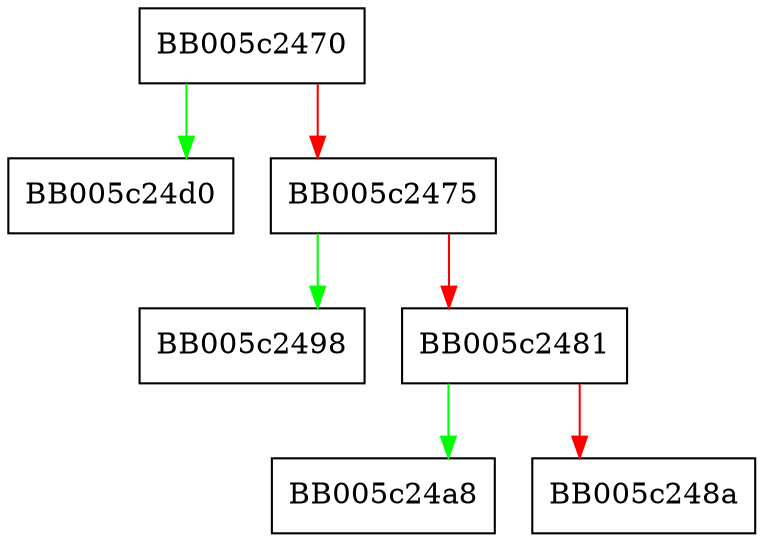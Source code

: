 digraph EVP_MD_is_a {
  node [shape="box"];
  graph [splines=ortho];
  BB005c2470 -> BB005c24d0 [color="green"];
  BB005c2470 -> BB005c2475 [color="red"];
  BB005c2475 -> BB005c2498 [color="green"];
  BB005c2475 -> BB005c2481 [color="red"];
  BB005c2481 -> BB005c24a8 [color="green"];
  BB005c2481 -> BB005c248a [color="red"];
}